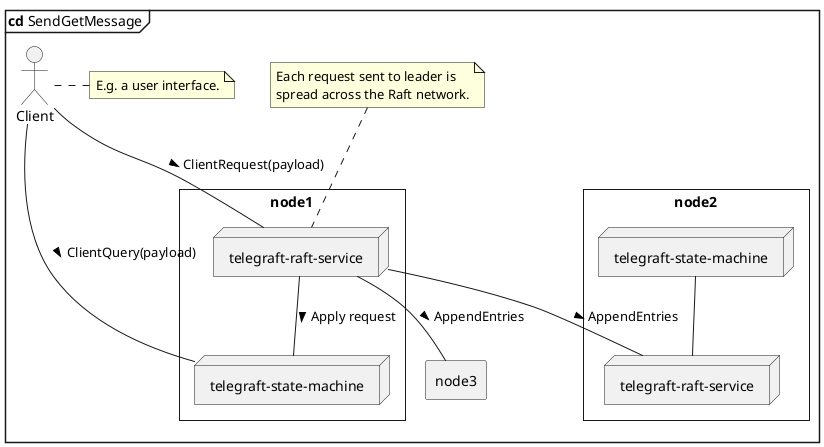 @startuml SendGetMessage

mainframe **cd** SendGetMessage

skinparam style strictuml
skinparam sequenceMessageAlign direction

actor Client
  note right of Client {
    E.g. a user interface.
  }

rectangle node1 {

  node "telegraft-raft-service" as Raft
  node "telegraft-state-machine" as Telegraft
}

rectangle node2 {
  node "telegraft-raft-service" as r
  node "telegraft-state-machine" as t
}

t -- r

Client -- Raft: ClientRequest(payload) >

note "Each request sent to leader is \nspread across the Raft network." as n1
n1 .. Raft

Client -- Telegraft: ClientQuery(payload) >

Raft -- Telegraft: Apply request >
Raft -- r: AppendEntries >

rectangle node3
Raft -- node3: AppendEntries >

@enduml